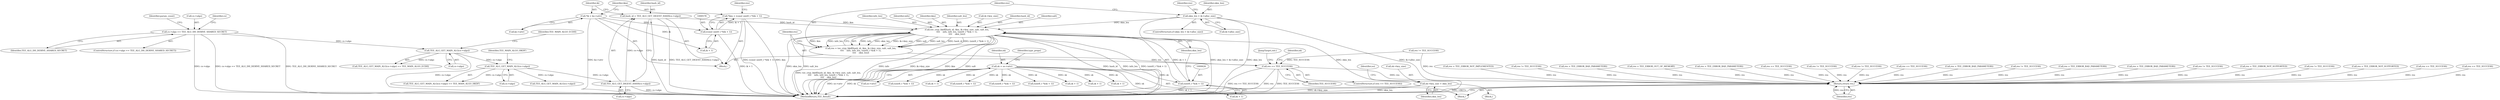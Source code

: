 digraph "0_optee_os_a637243270fc1faae16de059091795c32d86e65e@pointer" {
"1000615" [label="(Call,tee_cryp_hkdf(hash_id, ikm, ik->key_size, salt, salt_len,\n\t\t\t\t    info, info_len, (uint8_t *)(sk + 1),\n\t\t\t\t    okm_len))"];
"1000562" [label="(Call,hash_id = TEE_ALG_GET_DIGEST_HASH(cs->algo))"];
"1000564" [label="(Call,TEE_ALG_GET_DIGEST_HASH(cs->algo))"];
"1000550" [label="(Call,TEE_ALG_GET_MAIN_ALG(cs->algo))"];
"1000364" [label="(Call,TEE_ALG_GET_MAIN_ALG(cs->algo))"];
"1000243" [label="(Call,cs->algo == TEE_ALG_DH_DERIVE_SHARED_SECRET)"];
"1000575" [label="(Call,*ikm = (const uint8_t *)(ik + 1))"];
"1000577" [label="(Call,(const uint8_t *)(ik + 1))"];
"1000569" [label="(Call,*ik = ko->attr)"];
"1000625" [label="(Call,(uint8_t *)(sk + 1))"];
"1000221" [label="(Call,sk = so->attr)"];
"1000603" [label="(Call,okm_len > ik->alloc_size)"];
"1000613" [label="(Call,res = tee_cryp_hkdf(hash_id, ikm, ik->key_size, salt, salt_len,\n\t\t\t\t    info, info_len, (uint8_t *)(sk + 1),\n\t\t\t\t    okm_len))"];
"1000632" [label="(Call,res == TEE_SUCCESS)"];
"1000857" [label="(Return,return res;)"];
"1000636" [label="(Call,sk->key_size = okm_len)"];
"1000363" [label="(Call,TEE_ALG_GET_MAIN_ALG(cs->algo) == TEE_MAIN_ALGO_ECDH)"];
"1000632" [label="(Call,res == TEE_SUCCESS)"];
"1000354" [label="(Call,res = TEE_ERROR_OUT_OF_MEMORY)"];
"1000502" [label="(Call,(uint8_t *)(sk + 1))"];
"1000569" [label="(Call,*ik = ko->attr)"];
"1000222" [label="(Identifier,sk)"];
"1000604" [label="(Identifier,okm_len)"];
"1000633" [label="(Identifier,res)"];
"1000613" [label="(Call,res = tee_cryp_hkdf(hash_id, ikm, ik->key_size, salt, salt_len,\n\t\t\t\t    info, info_len, (uint8_t *)(sk + 1),\n\t\t\t\t    okm_len))"];
"1000395" [label="(Call,res = TEE_ERROR_BAD_PARAMETERS)"];
"1000830" [label="(Call,res == TEE_SUCCESS)"];
"1000563" [label="(Identifier,hash_id)"];
"1000635" [label="(Block,)"];
"1000441" [label="(Call,res != TEE_SUCCESS)"];
"1000857" [label="(Return,return res;)"];
"1000797" [label="(Call,res != TEE_SUCCESS)"];
"1000577" [label="(Call,(const uint8_t *)(ik + 1))"];
"1000623" [label="(Identifier,info)"];
"1000598" [label="(Call,res != TEE_SUCCESS)"];
"1000554" [label="(Identifier,TEE_MAIN_ALGO_HKDF)"];
"1000617" [label="(Identifier,ikm)"];
"1000858" [label="(Identifier,res)"];
"1000324" [label="(Call,res == TEE_SUCCESS)"];
"1000265" [label="(Call,res = TEE_ERROR_BAD_PARAMETERS)"];
"1000255" [label="(Identifier,param_count)"];
"1000551" [label="(Call,cs->algo)"];
"1000204" [label="(Call,res != TEE_SUCCESS)"];
"1000336" [label="(Call,(uint8_t *)(sk + 1))"];
"1000622" [label="(Identifier,salt_len)"];
"1000550" [label="(Call,TEE_ALG_GET_MAIN_ALG(cs->algo))"];
"1000640" [label="(Identifier,okm_len)"];
"1000722" [label="(Call,(uint8_t *)(sk + 1))"];
"1000808" [label="(Call,res = TEE_ERROR_BAD_PARAMETERS)"];
"1000618" [label="(Call,ik->key_size)"];
"1000610" [label="(Identifier,res)"];
"1000609" [label="(Call,res = TEE_ERROR_BAD_PARAMETERS)"];
"1000575" [label="(Call,*ikm = (const uint8_t *)(ik + 1))"];
"1000655" [label="(Call,TEE_ALG_GET_MAIN_ALG(cs->algo))"];
"1000825" [label="(Call,sk + 1)"];
"1000630" [label="(Identifier,okm_len)"];
"1000368" [label="(Identifier,TEE_MAIN_ALGO_ECDH)"];
"1000627" [label="(Call,sk + 1)"];
"1000859" [label="(MethodReturn,TEE_Result)"];
"1000615" [label="(Call,tee_cryp_hkdf(hash_id, ikm, ik->key_size, salt, salt_len,\n\t\t\t\t    info, info_len, (uint8_t *)(sk + 1),\n\t\t\t\t    okm_len))"];
"1000625" [label="(Call,(uint8_t *)(sk + 1))"];
"1000576" [label="(Identifier,ikm)"];
"1000602" [label="(ControlStructure,if (okm_len > ik->alloc_size))"];
"1000244" [label="(Call,cs->algo)"];
"1000190" [label="(Call,res != TEE_SUCCESS)"];
"1000579" [label="(Call,ik + 1)"];
"1000631" [label="(ControlStructure,if (res == TEE_SUCCESS))"];
"1000555" [label="(Block,)"];
"1000504" [label="(Call,sk + 1)"];
"1000644" [label="(Identifier,so)"];
"1000221" [label="(Call,sk = so->attr)"];
"1000616" [label="(Identifier,hash_id)"];
"1000724" [label="(Call,sk + 1)"];
"1000238" [label="(Call,res = TEE_ERROR_NOT_SUPPORTED)"];
"1000697" [label="(Call,res != TEE_SUCCESS)"];
"1000605" [label="(Call,ik->alloc_size)"];
"1000570" [label="(Identifier,ik)"];
"1000614" [label="(Identifier,res)"];
"1000113" [label="(Block,)"];
"1000242" [label="(ControlStructure,if (cs->algo == TEE_ALG_DH_DERIVE_SHARED_SECRET))"];
"1000621" [label="(Identifier,salt)"];
"1000854" [label="(JumpTarget,out:)"];
"1000223" [label="(Call,so->attr)"];
"1000227" [label="(Identifier,type_props)"];
"1000636" [label="(Call,sk->key_size = okm_len)"];
"1000549" [label="(Call,TEE_ALG_GET_MAIN_ALG(cs->algo) == TEE_MAIN_ALGO_HKDF)"];
"1000583" [label="(Identifier,res)"];
"1000603" [label="(Call,okm_len > ik->alloc_size)"];
"1000364" [label="(Call,TEE_ALG_GET_MAIN_ALG(cs->algo))"];
"1000562" [label="(Call,hash_id = TEE_ALG_GET_DIGEST_HASH(cs->algo))"];
"1000851" [label="(Call,res = TEE_ERROR_NOT_SUPPORTED)"];
"1000637" [label="(Call,sk->key_size)"];
"1000524" [label="(Call,res == TEE_SUCCESS)"];
"1000243" [label="(Call,cs->algo == TEE_ALG_DH_DERIVE_SHARED_SECRET)"];
"1000624" [label="(Identifier,info_len)"];
"1000366" [label="(Identifier,cs)"];
"1000564" [label="(Call,TEE_ALG_GET_DIGEST_HASH(cs->algo))"];
"1000365" [label="(Call,cs->algo)"];
"1000247" [label="(Identifier,TEE_ALG_DH_DERIVE_SHARED_SECRET)"];
"1000634" [label="(Identifier,TEE_SUCCESS)"];
"1000823" [label="(Call,(uint8_t *)(sk + 1))"];
"1000729" [label="(Call,res == TEE_SUCCESS)"];
"1000565" [label="(Call,cs->algo)"];
"1000338" [label="(Call,sk + 1)"];
"1000430" [label="(Call,res = TEE_ERROR_NOT_IMPLEMENTED)"];
"1000217" [label="(Call,res != TEE_SUCCESS)"];
"1000571" [label="(Call,ko->attr)"];
"1000638" [label="(Identifier,sk)"];
"1000708" [label="(Call,res = TEE_ERROR_BAD_PARAMETERS)"];
"1000615" -> "1000613"  [label="AST: "];
"1000615" -> "1000630"  [label="CFG: "];
"1000616" -> "1000615"  [label="AST: "];
"1000617" -> "1000615"  [label="AST: "];
"1000618" -> "1000615"  [label="AST: "];
"1000621" -> "1000615"  [label="AST: "];
"1000622" -> "1000615"  [label="AST: "];
"1000623" -> "1000615"  [label="AST: "];
"1000624" -> "1000615"  [label="AST: "];
"1000625" -> "1000615"  [label="AST: "];
"1000630" -> "1000615"  [label="AST: "];
"1000613" -> "1000615"  [label="CFG: "];
"1000615" -> "1000859"  [label="DDG: okm_len"];
"1000615" -> "1000859"  [label="DDG: salt_len"];
"1000615" -> "1000859"  [label="DDG: info"];
"1000615" -> "1000859"  [label="DDG: ik->key_size"];
"1000615" -> "1000859"  [label="DDG: ikm"];
"1000615" -> "1000859"  [label="DDG: salt"];
"1000615" -> "1000859"  [label="DDG: hash_id"];
"1000615" -> "1000859"  [label="DDG: info_len"];
"1000615" -> "1000859"  [label="DDG: (uint8_t *)(sk + 1)"];
"1000615" -> "1000613"  [label="DDG: info"];
"1000615" -> "1000613"  [label="DDG: okm_len"];
"1000615" -> "1000613"  [label="DDG: ik->key_size"];
"1000615" -> "1000613"  [label="DDG: salt"];
"1000615" -> "1000613"  [label="DDG: salt_len"];
"1000615" -> "1000613"  [label="DDG: hash_id"];
"1000615" -> "1000613"  [label="DDG: (uint8_t *)(sk + 1)"];
"1000615" -> "1000613"  [label="DDG: ikm"];
"1000615" -> "1000613"  [label="DDG: info_len"];
"1000562" -> "1000615"  [label="DDG: hash_id"];
"1000575" -> "1000615"  [label="DDG: ikm"];
"1000625" -> "1000615"  [label="DDG: sk + 1"];
"1000603" -> "1000615"  [label="DDG: okm_len"];
"1000615" -> "1000636"  [label="DDG: okm_len"];
"1000562" -> "1000555"  [label="AST: "];
"1000562" -> "1000564"  [label="CFG: "];
"1000563" -> "1000562"  [label="AST: "];
"1000564" -> "1000562"  [label="AST: "];
"1000570" -> "1000562"  [label="CFG: "];
"1000562" -> "1000859"  [label="DDG: hash_id"];
"1000562" -> "1000859"  [label="DDG: TEE_ALG_GET_DIGEST_HASH(cs->algo)"];
"1000564" -> "1000562"  [label="DDG: cs->algo"];
"1000564" -> "1000565"  [label="CFG: "];
"1000565" -> "1000564"  [label="AST: "];
"1000564" -> "1000859"  [label="DDG: cs->algo"];
"1000550" -> "1000564"  [label="DDG: cs->algo"];
"1000550" -> "1000549"  [label="AST: "];
"1000550" -> "1000551"  [label="CFG: "];
"1000551" -> "1000550"  [label="AST: "];
"1000554" -> "1000550"  [label="CFG: "];
"1000550" -> "1000549"  [label="DDG: cs->algo"];
"1000364" -> "1000550"  [label="DDG: cs->algo"];
"1000550" -> "1000655"  [label="DDG: cs->algo"];
"1000364" -> "1000363"  [label="AST: "];
"1000364" -> "1000365"  [label="CFG: "];
"1000365" -> "1000364"  [label="AST: "];
"1000368" -> "1000364"  [label="CFG: "];
"1000364" -> "1000859"  [label="DDG: cs->algo"];
"1000364" -> "1000363"  [label="DDG: cs->algo"];
"1000243" -> "1000364"  [label="DDG: cs->algo"];
"1000243" -> "1000242"  [label="AST: "];
"1000243" -> "1000247"  [label="CFG: "];
"1000244" -> "1000243"  [label="AST: "];
"1000247" -> "1000243"  [label="AST: "];
"1000255" -> "1000243"  [label="CFG: "];
"1000366" -> "1000243"  [label="CFG: "];
"1000243" -> "1000859"  [label="DDG: cs->algo"];
"1000243" -> "1000859"  [label="DDG: cs->algo == TEE_ALG_DH_DERIVE_SHARED_SECRET"];
"1000243" -> "1000859"  [label="DDG: TEE_ALG_DH_DERIVE_SHARED_SECRET"];
"1000575" -> "1000555"  [label="AST: "];
"1000575" -> "1000577"  [label="CFG: "];
"1000576" -> "1000575"  [label="AST: "];
"1000577" -> "1000575"  [label="AST: "];
"1000583" -> "1000575"  [label="CFG: "];
"1000575" -> "1000859"  [label="DDG: (const uint8_t *)(ik + 1)"];
"1000575" -> "1000859"  [label="DDG: ikm"];
"1000577" -> "1000575"  [label="DDG: ik + 1"];
"1000577" -> "1000579"  [label="CFG: "];
"1000578" -> "1000577"  [label="AST: "];
"1000579" -> "1000577"  [label="AST: "];
"1000577" -> "1000859"  [label="DDG: ik + 1"];
"1000569" -> "1000577"  [label="DDG: ik"];
"1000569" -> "1000555"  [label="AST: "];
"1000569" -> "1000571"  [label="CFG: "];
"1000570" -> "1000569"  [label="AST: "];
"1000571" -> "1000569"  [label="AST: "];
"1000576" -> "1000569"  [label="CFG: "];
"1000569" -> "1000859"  [label="DDG: ko->attr"];
"1000569" -> "1000579"  [label="DDG: ik"];
"1000625" -> "1000627"  [label="CFG: "];
"1000626" -> "1000625"  [label="AST: "];
"1000627" -> "1000625"  [label="AST: "];
"1000630" -> "1000625"  [label="CFG: "];
"1000625" -> "1000859"  [label="DDG: sk + 1"];
"1000221" -> "1000625"  [label="DDG: sk"];
"1000221" -> "1000113"  [label="AST: "];
"1000221" -> "1000223"  [label="CFG: "];
"1000222" -> "1000221"  [label="AST: "];
"1000223" -> "1000221"  [label="AST: "];
"1000227" -> "1000221"  [label="CFG: "];
"1000221" -> "1000859"  [label="DDG: so->attr"];
"1000221" -> "1000859"  [label="DDG: sk"];
"1000221" -> "1000336"  [label="DDG: sk"];
"1000221" -> "1000338"  [label="DDG: sk"];
"1000221" -> "1000502"  [label="DDG: sk"];
"1000221" -> "1000504"  [label="DDG: sk"];
"1000221" -> "1000627"  [label="DDG: sk"];
"1000221" -> "1000722"  [label="DDG: sk"];
"1000221" -> "1000724"  [label="DDG: sk"];
"1000221" -> "1000823"  [label="DDG: sk"];
"1000221" -> "1000825"  [label="DDG: sk"];
"1000603" -> "1000602"  [label="AST: "];
"1000603" -> "1000605"  [label="CFG: "];
"1000604" -> "1000603"  [label="AST: "];
"1000605" -> "1000603"  [label="AST: "];
"1000610" -> "1000603"  [label="CFG: "];
"1000614" -> "1000603"  [label="CFG: "];
"1000603" -> "1000859"  [label="DDG: okm_len"];
"1000603" -> "1000859"  [label="DDG: ik->alloc_size"];
"1000603" -> "1000859"  [label="DDG: okm_len > ik->alloc_size"];
"1000613" -> "1000555"  [label="AST: "];
"1000614" -> "1000613"  [label="AST: "];
"1000633" -> "1000613"  [label="CFG: "];
"1000613" -> "1000859"  [label="DDG: tee_cryp_hkdf(hash_id, ikm, ik->key_size, salt, salt_len,\n\t\t\t\t    info, info_len, (uint8_t *)(sk + 1),\n\t\t\t\t    okm_len)"];
"1000613" -> "1000632"  [label="DDG: res"];
"1000632" -> "1000631"  [label="AST: "];
"1000632" -> "1000634"  [label="CFG: "];
"1000633" -> "1000632"  [label="AST: "];
"1000634" -> "1000632"  [label="AST: "];
"1000638" -> "1000632"  [label="CFG: "];
"1000854" -> "1000632"  [label="CFG: "];
"1000632" -> "1000859"  [label="DDG: res == TEE_SUCCESS"];
"1000632" -> "1000859"  [label="DDG: res"];
"1000632" -> "1000859"  [label="DDG: TEE_SUCCESS"];
"1000598" -> "1000632"  [label="DDG: TEE_SUCCESS"];
"1000632" -> "1000857"  [label="DDG: res"];
"1000857" -> "1000113"  [label="AST: "];
"1000857" -> "1000858"  [label="CFG: "];
"1000858" -> "1000857"  [label="AST: "];
"1000859" -> "1000857"  [label="CFG: "];
"1000857" -> "1000859"  [label="DDG: <RET>"];
"1000858" -> "1000857"  [label="DDG: res"];
"1000395" -> "1000857"  [label="DDG: res"];
"1000708" -> "1000857"  [label="DDG: res"];
"1000729" -> "1000857"  [label="DDG: res"];
"1000598" -> "1000857"  [label="DDG: res"];
"1000238" -> "1000857"  [label="DDG: res"];
"1000609" -> "1000857"  [label="DDG: res"];
"1000265" -> "1000857"  [label="DDG: res"];
"1000430" -> "1000857"  [label="DDG: res"];
"1000354" -> "1000857"  [label="DDG: res"];
"1000830" -> "1000857"  [label="DDG: res"];
"1000441" -> "1000857"  [label="DDG: res"];
"1000524" -> "1000857"  [label="DDG: res"];
"1000851" -> "1000857"  [label="DDG: res"];
"1000190" -> "1000857"  [label="DDG: res"];
"1000217" -> "1000857"  [label="DDG: res"];
"1000808" -> "1000857"  [label="DDG: res"];
"1000797" -> "1000857"  [label="DDG: res"];
"1000324" -> "1000857"  [label="DDG: res"];
"1000204" -> "1000857"  [label="DDG: res"];
"1000697" -> "1000857"  [label="DDG: res"];
"1000636" -> "1000635"  [label="AST: "];
"1000636" -> "1000640"  [label="CFG: "];
"1000637" -> "1000636"  [label="AST: "];
"1000640" -> "1000636"  [label="AST: "];
"1000644" -> "1000636"  [label="CFG: "];
"1000636" -> "1000859"  [label="DDG: okm_len"];
"1000636" -> "1000859"  [label="DDG: sk->key_size"];
}
